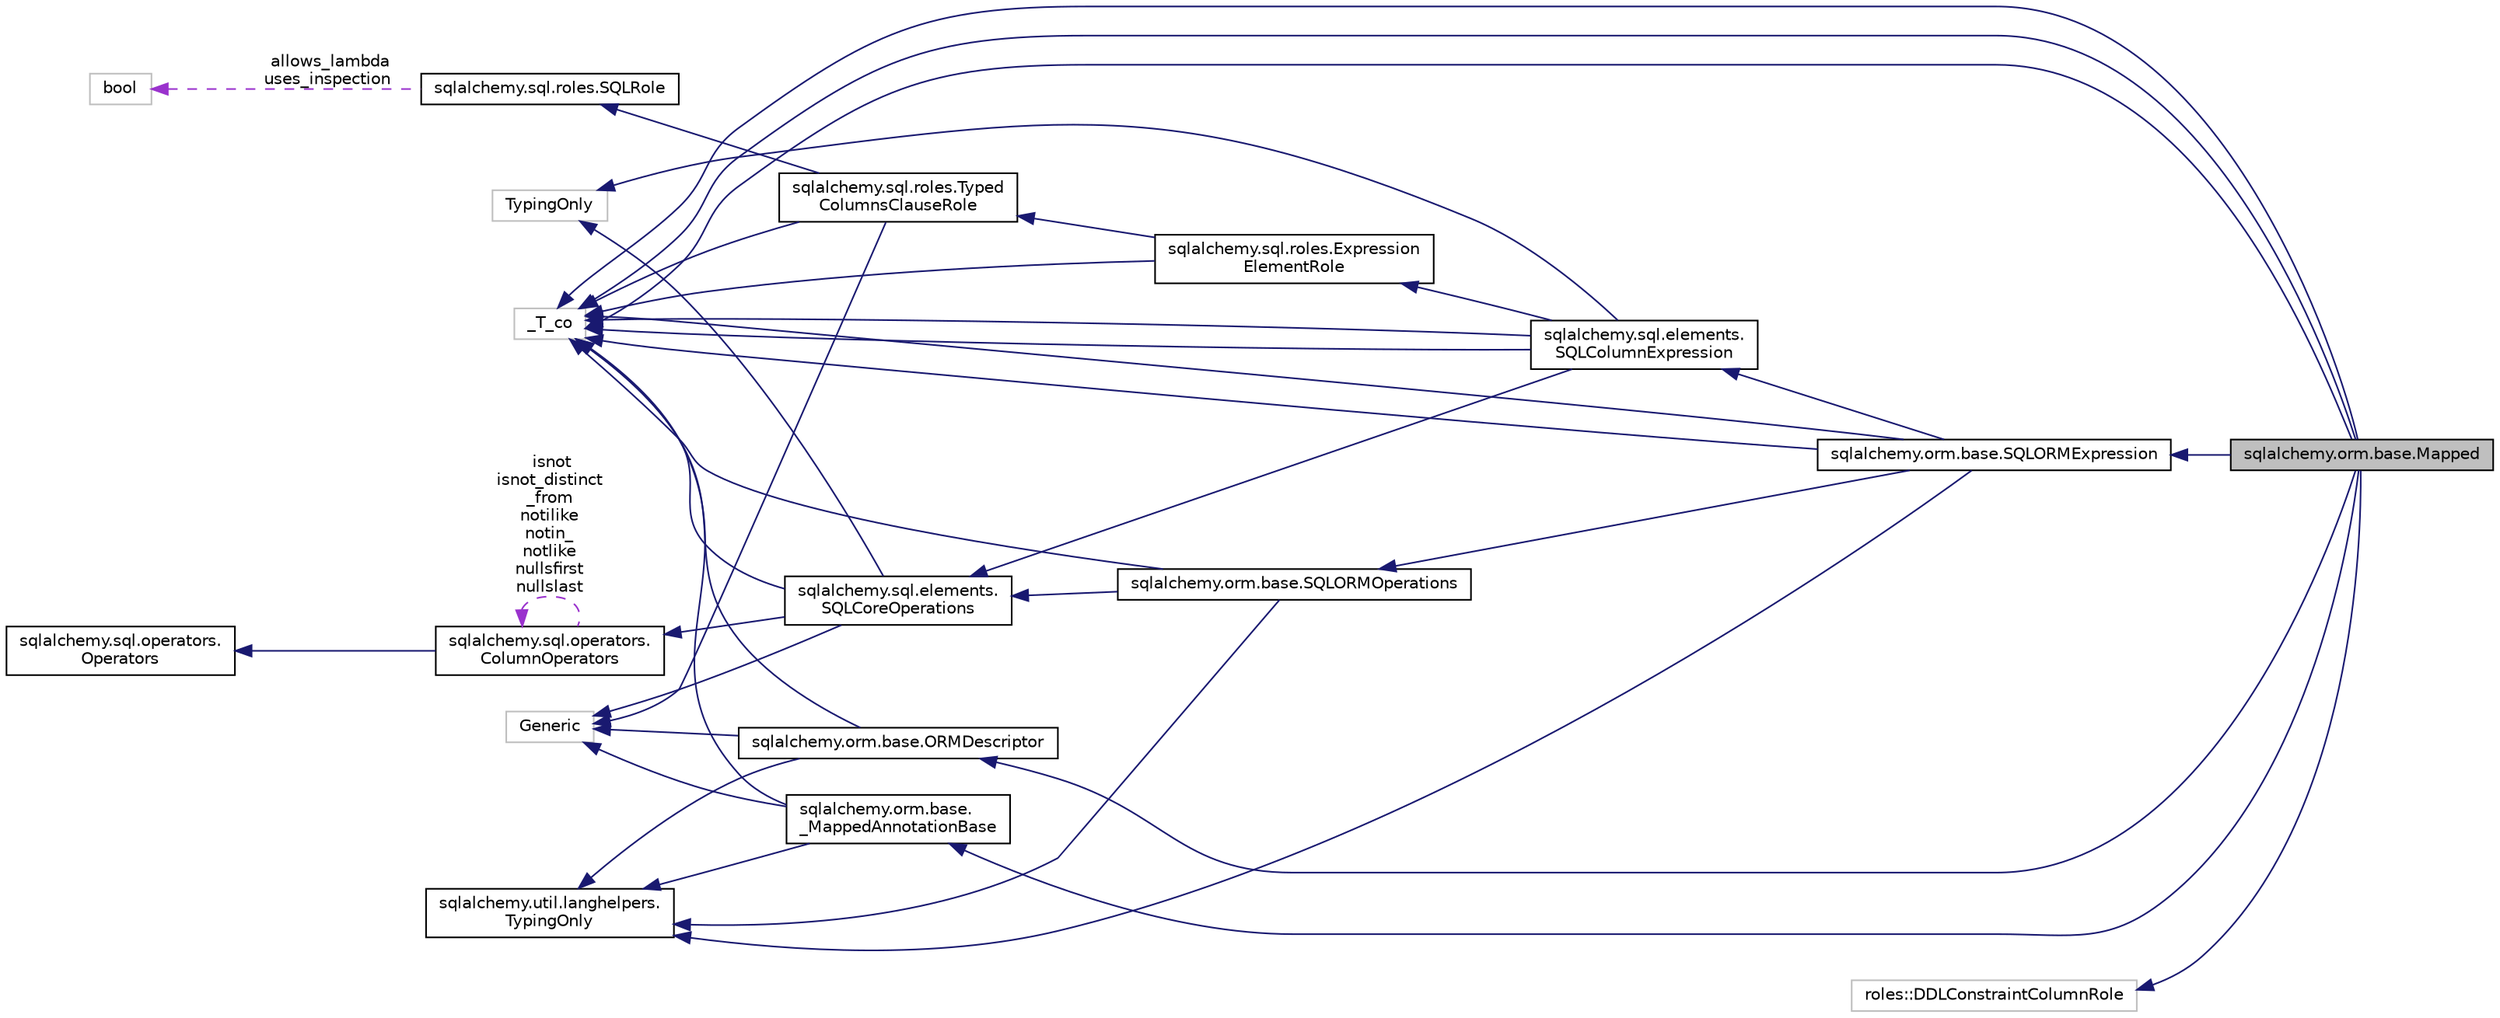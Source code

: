 digraph "sqlalchemy.orm.base.Mapped"
{
 // LATEX_PDF_SIZE
  edge [fontname="Helvetica",fontsize="10",labelfontname="Helvetica",labelfontsize="10"];
  node [fontname="Helvetica",fontsize="10",shape=record];
  rankdir="LR";
  Node1 [label="sqlalchemy.orm.base.Mapped",height=0.2,width=0.4,color="black", fillcolor="grey75", style="filled", fontcolor="black",tooltip=" "];
  Node2 -> Node1 [dir="back",color="midnightblue",fontsize="10",style="solid",fontname="Helvetica"];
  Node2 [label="sqlalchemy.orm.base.SQLORMExpression",height=0.2,width=0.4,color="black", fillcolor="white", style="filled",URL="$classsqlalchemy_1_1orm_1_1base_1_1SQLORMExpression.html",tooltip=" "];
  Node3 -> Node2 [dir="back",color="midnightblue",fontsize="10",style="solid",fontname="Helvetica"];
  Node3 [label="sqlalchemy.orm.base.SQLORMOperations",height=0.2,width=0.4,color="black", fillcolor="white", style="filled",URL="$classsqlalchemy_1_1orm_1_1base_1_1SQLORMOperations.html",tooltip=" "];
  Node4 -> Node3 [dir="back",color="midnightblue",fontsize="10",style="solid",fontname="Helvetica"];
  Node4 [label="sqlalchemy.sql.elements.\lSQLCoreOperations",height=0.2,width=0.4,color="black", fillcolor="white", style="filled",URL="$classsqlalchemy_1_1sql_1_1elements_1_1SQLCoreOperations.html",tooltip=" "];
  Node5 -> Node4 [dir="back",color="midnightblue",fontsize="10",style="solid",fontname="Helvetica"];
  Node5 [label="Generic",height=0.2,width=0.4,color="grey75", fillcolor="white", style="filled",tooltip=" "];
  Node6 -> Node4 [dir="back",color="midnightblue",fontsize="10",style="solid",fontname="Helvetica"];
  Node6 [label="_T_co",height=0.2,width=0.4,color="grey75", fillcolor="white", style="filled",tooltip=" "];
  Node7 -> Node4 [dir="back",color="midnightblue",fontsize="10",style="solid",fontname="Helvetica"];
  Node7 [label="sqlalchemy.sql.operators.\lColumnOperators",height=0.2,width=0.4,color="black", fillcolor="white", style="filled",URL="$classsqlalchemy_1_1sql_1_1operators_1_1ColumnOperators.html",tooltip=" "];
  Node8 -> Node7 [dir="back",color="midnightblue",fontsize="10",style="solid",fontname="Helvetica"];
  Node8 [label="sqlalchemy.sql.operators.\lOperators",height=0.2,width=0.4,color="black", fillcolor="white", style="filled",URL="$classsqlalchemy_1_1sql_1_1operators_1_1Operators.html",tooltip=" "];
  Node7 -> Node7 [dir="back",color="darkorchid3",fontsize="10",style="dashed",label=" isnot\nisnot_distinct\l_from\nnotilike\nnotin_\nnotlike\nnullsfirst\nnullslast" ,fontname="Helvetica"];
  Node9 -> Node4 [dir="back",color="midnightblue",fontsize="10",style="solid",fontname="Helvetica"];
  Node9 [label="TypingOnly",height=0.2,width=0.4,color="grey75", fillcolor="white", style="filled",tooltip=" "];
  Node6 -> Node3 [dir="back",color="midnightblue",fontsize="10",style="solid",fontname="Helvetica"];
  Node10 -> Node3 [dir="back",color="midnightblue",fontsize="10",style="solid",fontname="Helvetica"];
  Node10 [label="sqlalchemy.util.langhelpers.\lTypingOnly",height=0.2,width=0.4,color="black", fillcolor="white", style="filled",URL="$classsqlalchemy_1_1util_1_1langhelpers_1_1TypingOnly.html",tooltip=" "];
  Node6 -> Node2 [dir="back",color="midnightblue",fontsize="10",style="solid",fontname="Helvetica"];
  Node11 -> Node2 [dir="back",color="midnightblue",fontsize="10",style="solid",fontname="Helvetica"];
  Node11 [label="sqlalchemy.sql.elements.\lSQLColumnExpression",height=0.2,width=0.4,color="black", fillcolor="white", style="filled",URL="$classsqlalchemy_1_1sql_1_1elements_1_1SQLColumnExpression.html",tooltip=" "];
  Node4 -> Node11 [dir="back",color="midnightblue",fontsize="10",style="solid",fontname="Helvetica"];
  Node6 -> Node11 [dir="back",color="midnightblue",fontsize="10",style="solid",fontname="Helvetica"];
  Node12 -> Node11 [dir="back",color="midnightblue",fontsize="10",style="solid",fontname="Helvetica"];
  Node12 [label="sqlalchemy.sql.roles.Expression\lElementRole",height=0.2,width=0.4,color="black", fillcolor="white", style="filled",URL="$classsqlalchemy_1_1sql_1_1roles_1_1ExpressionElementRole.html",tooltip=" "];
  Node13 -> Node12 [dir="back",color="midnightblue",fontsize="10",style="solid",fontname="Helvetica"];
  Node13 [label="sqlalchemy.sql.roles.Typed\lColumnsClauseRole",height=0.2,width=0.4,color="black", fillcolor="white", style="filled",URL="$classsqlalchemy_1_1sql_1_1roles_1_1TypedColumnsClauseRole.html",tooltip=" "];
  Node5 -> Node13 [dir="back",color="midnightblue",fontsize="10",style="solid",fontname="Helvetica"];
  Node6 -> Node13 [dir="back",color="midnightblue",fontsize="10",style="solid",fontname="Helvetica"];
  Node14 -> Node13 [dir="back",color="midnightblue",fontsize="10",style="solid",fontname="Helvetica"];
  Node14 [label="sqlalchemy.sql.roles.SQLRole",height=0.2,width=0.4,color="black", fillcolor="white", style="filled",URL="$classsqlalchemy_1_1sql_1_1roles_1_1SQLRole.html",tooltip=" "];
  Node15 -> Node14 [dir="back",color="darkorchid3",fontsize="10",style="dashed",label=" allows_lambda\nuses_inspection" ,fontname="Helvetica"];
  Node15 [label="bool",height=0.2,width=0.4,color="grey75", fillcolor="white", style="filled",tooltip=" "];
  Node6 -> Node12 [dir="back",color="midnightblue",fontsize="10",style="solid",fontname="Helvetica"];
  Node6 -> Node11 [dir="back",color="midnightblue",fontsize="10",style="solid",fontname="Helvetica"];
  Node9 -> Node11 [dir="back",color="midnightblue",fontsize="10",style="solid",fontname="Helvetica"];
  Node6 -> Node2 [dir="back",color="midnightblue",fontsize="10",style="solid",fontname="Helvetica"];
  Node10 -> Node2 [dir="back",color="midnightblue",fontsize="10",style="solid",fontname="Helvetica"];
  Node6 -> Node1 [dir="back",color="midnightblue",fontsize="10",style="solid",fontname="Helvetica"];
  Node16 -> Node1 [dir="back",color="midnightblue",fontsize="10",style="solid",fontname="Helvetica"];
  Node16 [label="sqlalchemy.orm.base.ORMDescriptor",height=0.2,width=0.4,color="black", fillcolor="white", style="filled",URL="$classsqlalchemy_1_1orm_1_1base_1_1ORMDescriptor.html",tooltip=" "];
  Node5 -> Node16 [dir="back",color="midnightblue",fontsize="10",style="solid",fontname="Helvetica"];
  Node6 -> Node16 [dir="back",color="midnightblue",fontsize="10",style="solid",fontname="Helvetica"];
  Node10 -> Node16 [dir="back",color="midnightblue",fontsize="10",style="solid",fontname="Helvetica"];
  Node6 -> Node1 [dir="back",color="midnightblue",fontsize="10",style="solid",fontname="Helvetica"];
  Node17 -> Node1 [dir="back",color="midnightblue",fontsize="10",style="solid",fontname="Helvetica"];
  Node17 [label="sqlalchemy.orm.base.\l_MappedAnnotationBase",height=0.2,width=0.4,color="black", fillcolor="white", style="filled",URL="$classsqlalchemy_1_1orm_1_1base_1_1__MappedAnnotationBase.html",tooltip=" "];
  Node5 -> Node17 [dir="back",color="midnightblue",fontsize="10",style="solid",fontname="Helvetica"];
  Node6 -> Node17 [dir="back",color="midnightblue",fontsize="10",style="solid",fontname="Helvetica"];
  Node10 -> Node17 [dir="back",color="midnightblue",fontsize="10",style="solid",fontname="Helvetica"];
  Node6 -> Node1 [dir="back",color="midnightblue",fontsize="10",style="solid",fontname="Helvetica"];
  Node18 -> Node1 [dir="back",color="midnightblue",fontsize="10",style="solid",fontname="Helvetica"];
  Node18 [label="roles::DDLConstraintColumnRole",height=0.2,width=0.4,color="grey75", fillcolor="white", style="filled",tooltip=" "];
}
